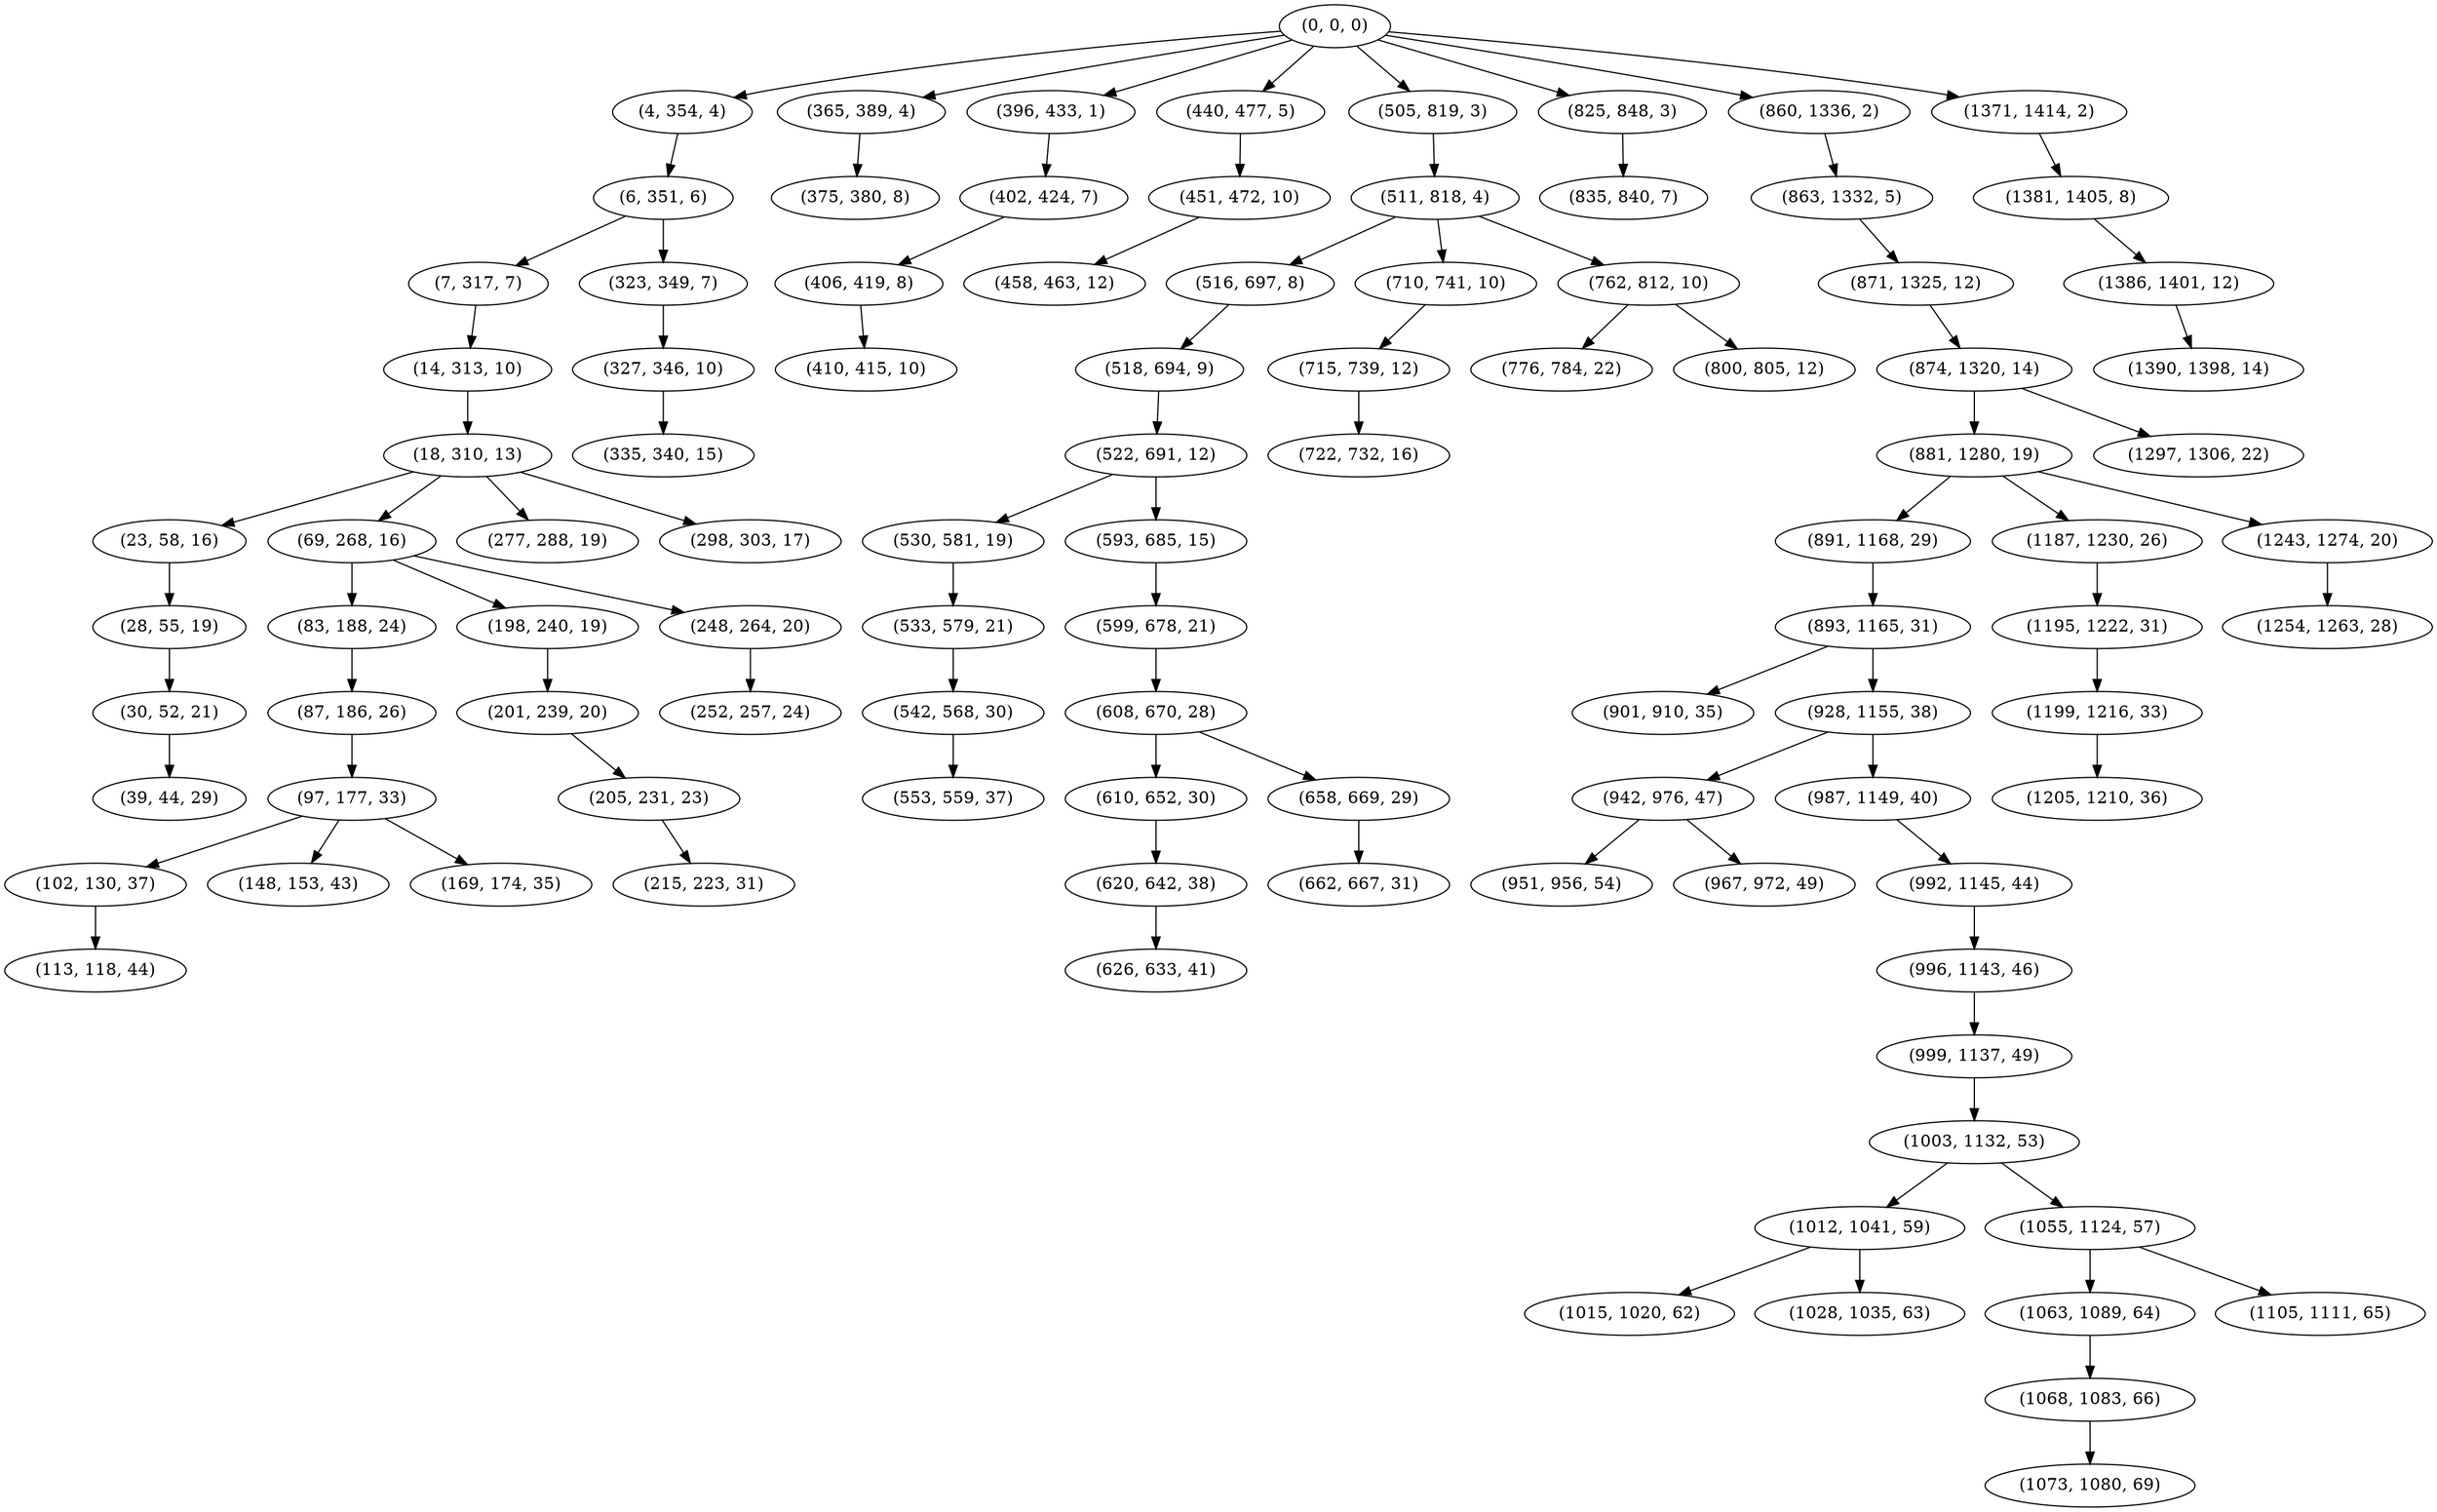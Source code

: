 digraph tree {
    "(0, 0, 0)";
    "(4, 354, 4)";
    "(6, 351, 6)";
    "(7, 317, 7)";
    "(14, 313, 10)";
    "(18, 310, 13)";
    "(23, 58, 16)";
    "(28, 55, 19)";
    "(30, 52, 21)";
    "(39, 44, 29)";
    "(69, 268, 16)";
    "(83, 188, 24)";
    "(87, 186, 26)";
    "(97, 177, 33)";
    "(102, 130, 37)";
    "(113, 118, 44)";
    "(148, 153, 43)";
    "(169, 174, 35)";
    "(198, 240, 19)";
    "(201, 239, 20)";
    "(205, 231, 23)";
    "(215, 223, 31)";
    "(248, 264, 20)";
    "(252, 257, 24)";
    "(277, 288, 19)";
    "(298, 303, 17)";
    "(323, 349, 7)";
    "(327, 346, 10)";
    "(335, 340, 15)";
    "(365, 389, 4)";
    "(375, 380, 8)";
    "(396, 433, 1)";
    "(402, 424, 7)";
    "(406, 419, 8)";
    "(410, 415, 10)";
    "(440, 477, 5)";
    "(451, 472, 10)";
    "(458, 463, 12)";
    "(505, 819, 3)";
    "(511, 818, 4)";
    "(516, 697, 8)";
    "(518, 694, 9)";
    "(522, 691, 12)";
    "(530, 581, 19)";
    "(533, 579, 21)";
    "(542, 568, 30)";
    "(553, 559, 37)";
    "(593, 685, 15)";
    "(599, 678, 21)";
    "(608, 670, 28)";
    "(610, 652, 30)";
    "(620, 642, 38)";
    "(626, 633, 41)";
    "(658, 669, 29)";
    "(662, 667, 31)";
    "(710, 741, 10)";
    "(715, 739, 12)";
    "(722, 732, 16)";
    "(762, 812, 10)";
    "(776, 784, 22)";
    "(800, 805, 12)";
    "(825, 848, 3)";
    "(835, 840, 7)";
    "(860, 1336, 2)";
    "(863, 1332, 5)";
    "(871, 1325, 12)";
    "(874, 1320, 14)";
    "(881, 1280, 19)";
    "(891, 1168, 29)";
    "(893, 1165, 31)";
    "(901, 910, 35)";
    "(928, 1155, 38)";
    "(942, 976, 47)";
    "(951, 956, 54)";
    "(967, 972, 49)";
    "(987, 1149, 40)";
    "(992, 1145, 44)";
    "(996, 1143, 46)";
    "(999, 1137, 49)";
    "(1003, 1132, 53)";
    "(1012, 1041, 59)";
    "(1015, 1020, 62)";
    "(1028, 1035, 63)";
    "(1055, 1124, 57)";
    "(1063, 1089, 64)";
    "(1068, 1083, 66)";
    "(1073, 1080, 69)";
    "(1105, 1111, 65)";
    "(1187, 1230, 26)";
    "(1195, 1222, 31)";
    "(1199, 1216, 33)";
    "(1205, 1210, 36)";
    "(1243, 1274, 20)";
    "(1254, 1263, 28)";
    "(1297, 1306, 22)";
    "(1371, 1414, 2)";
    "(1381, 1405, 8)";
    "(1386, 1401, 12)";
    "(1390, 1398, 14)";
    "(0, 0, 0)" -> "(4, 354, 4)";
    "(0, 0, 0)" -> "(365, 389, 4)";
    "(0, 0, 0)" -> "(396, 433, 1)";
    "(0, 0, 0)" -> "(440, 477, 5)";
    "(0, 0, 0)" -> "(505, 819, 3)";
    "(0, 0, 0)" -> "(825, 848, 3)";
    "(0, 0, 0)" -> "(860, 1336, 2)";
    "(0, 0, 0)" -> "(1371, 1414, 2)";
    "(4, 354, 4)" -> "(6, 351, 6)";
    "(6, 351, 6)" -> "(7, 317, 7)";
    "(6, 351, 6)" -> "(323, 349, 7)";
    "(7, 317, 7)" -> "(14, 313, 10)";
    "(14, 313, 10)" -> "(18, 310, 13)";
    "(18, 310, 13)" -> "(23, 58, 16)";
    "(18, 310, 13)" -> "(69, 268, 16)";
    "(18, 310, 13)" -> "(277, 288, 19)";
    "(18, 310, 13)" -> "(298, 303, 17)";
    "(23, 58, 16)" -> "(28, 55, 19)";
    "(28, 55, 19)" -> "(30, 52, 21)";
    "(30, 52, 21)" -> "(39, 44, 29)";
    "(69, 268, 16)" -> "(83, 188, 24)";
    "(69, 268, 16)" -> "(198, 240, 19)";
    "(69, 268, 16)" -> "(248, 264, 20)";
    "(83, 188, 24)" -> "(87, 186, 26)";
    "(87, 186, 26)" -> "(97, 177, 33)";
    "(97, 177, 33)" -> "(102, 130, 37)";
    "(97, 177, 33)" -> "(148, 153, 43)";
    "(97, 177, 33)" -> "(169, 174, 35)";
    "(102, 130, 37)" -> "(113, 118, 44)";
    "(198, 240, 19)" -> "(201, 239, 20)";
    "(201, 239, 20)" -> "(205, 231, 23)";
    "(205, 231, 23)" -> "(215, 223, 31)";
    "(248, 264, 20)" -> "(252, 257, 24)";
    "(323, 349, 7)" -> "(327, 346, 10)";
    "(327, 346, 10)" -> "(335, 340, 15)";
    "(365, 389, 4)" -> "(375, 380, 8)";
    "(396, 433, 1)" -> "(402, 424, 7)";
    "(402, 424, 7)" -> "(406, 419, 8)";
    "(406, 419, 8)" -> "(410, 415, 10)";
    "(440, 477, 5)" -> "(451, 472, 10)";
    "(451, 472, 10)" -> "(458, 463, 12)";
    "(505, 819, 3)" -> "(511, 818, 4)";
    "(511, 818, 4)" -> "(516, 697, 8)";
    "(511, 818, 4)" -> "(710, 741, 10)";
    "(511, 818, 4)" -> "(762, 812, 10)";
    "(516, 697, 8)" -> "(518, 694, 9)";
    "(518, 694, 9)" -> "(522, 691, 12)";
    "(522, 691, 12)" -> "(530, 581, 19)";
    "(522, 691, 12)" -> "(593, 685, 15)";
    "(530, 581, 19)" -> "(533, 579, 21)";
    "(533, 579, 21)" -> "(542, 568, 30)";
    "(542, 568, 30)" -> "(553, 559, 37)";
    "(593, 685, 15)" -> "(599, 678, 21)";
    "(599, 678, 21)" -> "(608, 670, 28)";
    "(608, 670, 28)" -> "(610, 652, 30)";
    "(608, 670, 28)" -> "(658, 669, 29)";
    "(610, 652, 30)" -> "(620, 642, 38)";
    "(620, 642, 38)" -> "(626, 633, 41)";
    "(658, 669, 29)" -> "(662, 667, 31)";
    "(710, 741, 10)" -> "(715, 739, 12)";
    "(715, 739, 12)" -> "(722, 732, 16)";
    "(762, 812, 10)" -> "(776, 784, 22)";
    "(762, 812, 10)" -> "(800, 805, 12)";
    "(825, 848, 3)" -> "(835, 840, 7)";
    "(860, 1336, 2)" -> "(863, 1332, 5)";
    "(863, 1332, 5)" -> "(871, 1325, 12)";
    "(871, 1325, 12)" -> "(874, 1320, 14)";
    "(874, 1320, 14)" -> "(881, 1280, 19)";
    "(874, 1320, 14)" -> "(1297, 1306, 22)";
    "(881, 1280, 19)" -> "(891, 1168, 29)";
    "(881, 1280, 19)" -> "(1187, 1230, 26)";
    "(881, 1280, 19)" -> "(1243, 1274, 20)";
    "(891, 1168, 29)" -> "(893, 1165, 31)";
    "(893, 1165, 31)" -> "(901, 910, 35)";
    "(893, 1165, 31)" -> "(928, 1155, 38)";
    "(928, 1155, 38)" -> "(942, 976, 47)";
    "(928, 1155, 38)" -> "(987, 1149, 40)";
    "(942, 976, 47)" -> "(951, 956, 54)";
    "(942, 976, 47)" -> "(967, 972, 49)";
    "(987, 1149, 40)" -> "(992, 1145, 44)";
    "(992, 1145, 44)" -> "(996, 1143, 46)";
    "(996, 1143, 46)" -> "(999, 1137, 49)";
    "(999, 1137, 49)" -> "(1003, 1132, 53)";
    "(1003, 1132, 53)" -> "(1012, 1041, 59)";
    "(1003, 1132, 53)" -> "(1055, 1124, 57)";
    "(1012, 1041, 59)" -> "(1015, 1020, 62)";
    "(1012, 1041, 59)" -> "(1028, 1035, 63)";
    "(1055, 1124, 57)" -> "(1063, 1089, 64)";
    "(1055, 1124, 57)" -> "(1105, 1111, 65)";
    "(1063, 1089, 64)" -> "(1068, 1083, 66)";
    "(1068, 1083, 66)" -> "(1073, 1080, 69)";
    "(1187, 1230, 26)" -> "(1195, 1222, 31)";
    "(1195, 1222, 31)" -> "(1199, 1216, 33)";
    "(1199, 1216, 33)" -> "(1205, 1210, 36)";
    "(1243, 1274, 20)" -> "(1254, 1263, 28)";
    "(1371, 1414, 2)" -> "(1381, 1405, 8)";
    "(1381, 1405, 8)" -> "(1386, 1401, 12)";
    "(1386, 1401, 12)" -> "(1390, 1398, 14)";
}
